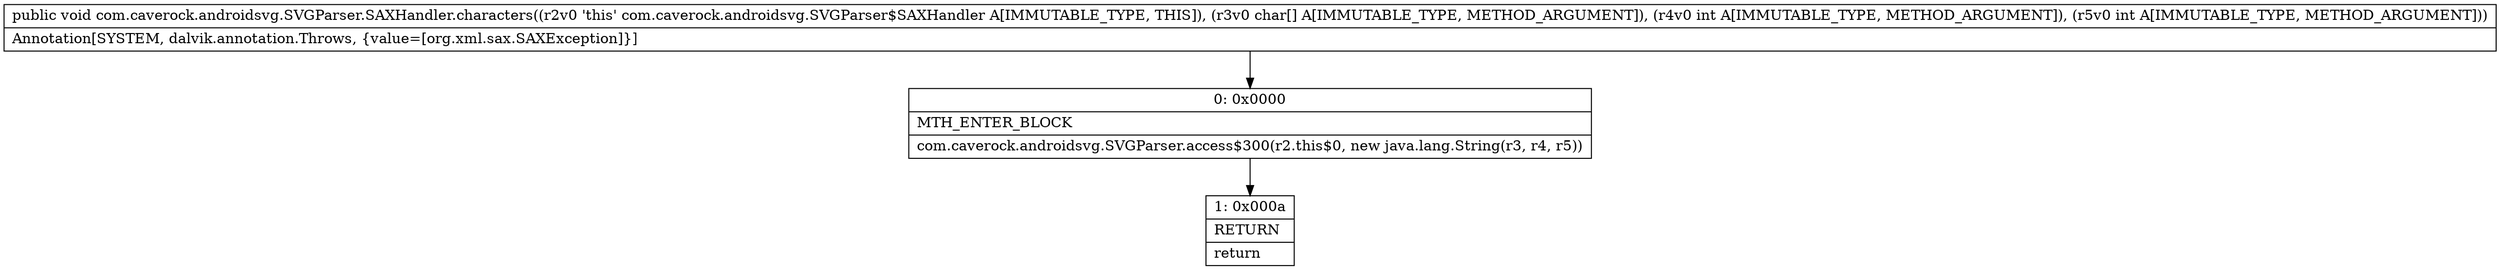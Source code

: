 digraph "CFG forcom.caverock.androidsvg.SVGParser.SAXHandler.characters([CII)V" {
Node_0 [shape=record,label="{0\:\ 0x0000|MTH_ENTER_BLOCK\l|com.caverock.androidsvg.SVGParser.access$300(r2.this$0, new java.lang.String(r3, r4, r5))\l}"];
Node_1 [shape=record,label="{1\:\ 0x000a|RETURN\l|return\l}"];
MethodNode[shape=record,label="{public void com.caverock.androidsvg.SVGParser.SAXHandler.characters((r2v0 'this' com.caverock.androidsvg.SVGParser$SAXHandler A[IMMUTABLE_TYPE, THIS]), (r3v0 char[] A[IMMUTABLE_TYPE, METHOD_ARGUMENT]), (r4v0 int A[IMMUTABLE_TYPE, METHOD_ARGUMENT]), (r5v0 int A[IMMUTABLE_TYPE, METHOD_ARGUMENT]))  | Annotation[SYSTEM, dalvik.annotation.Throws, \{value=[org.xml.sax.SAXException]\}]\l}"];
MethodNode -> Node_0;
Node_0 -> Node_1;
}

